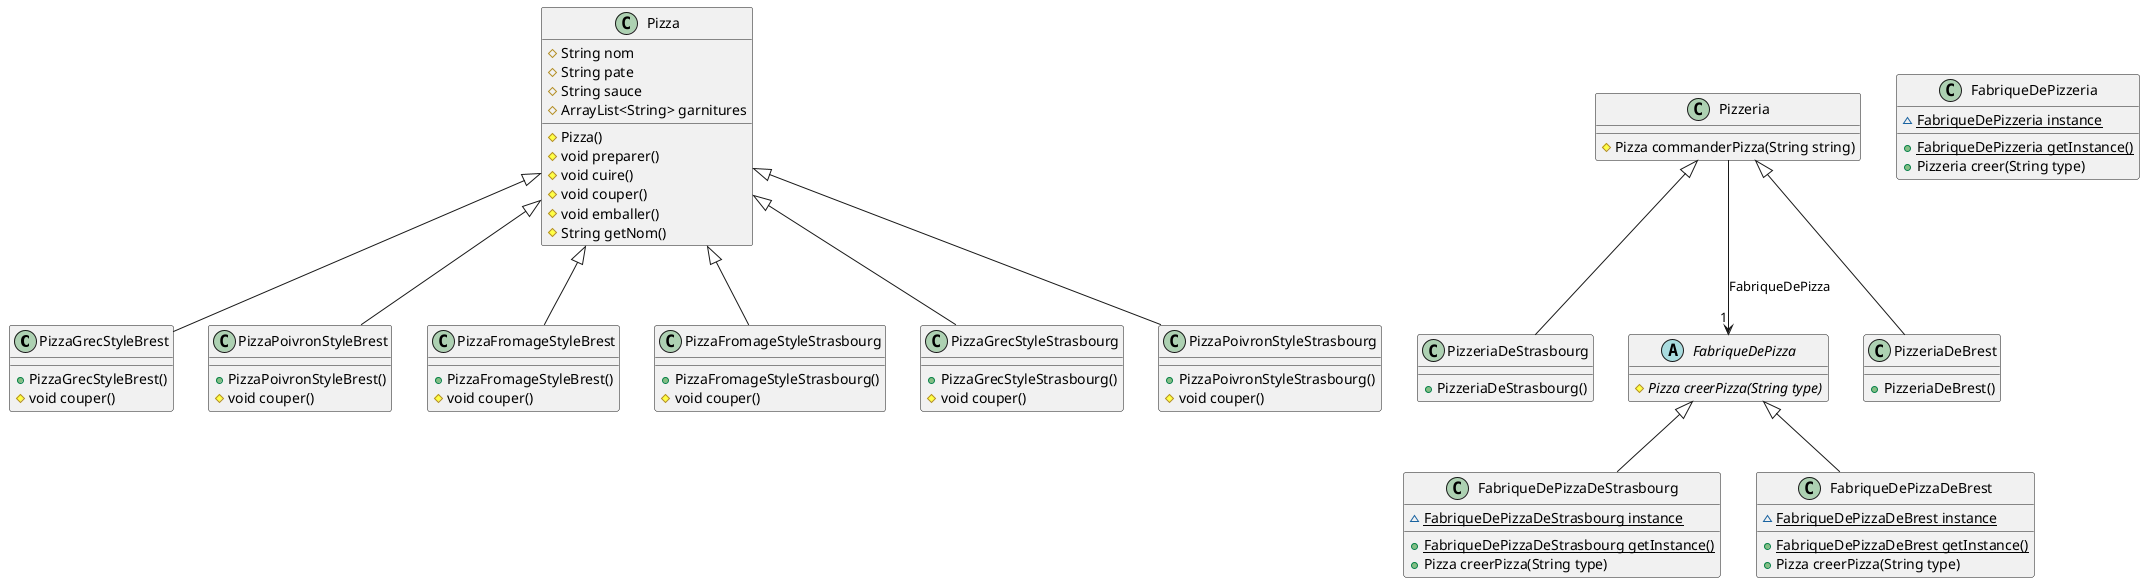 @startuml
class PizzaGrecStyleBrest [[java:tp3.PizzaGrecStyleBrest]] {
	+PizzaGrecStyleBrest()
	#void couper()
}
class Pizza [[java:tp3.Pizza]] {
}
Pizza <|-- PizzaGrecStyleBrest
class PizzeriaDeStrasbourg [[java:tp3.PizzeriaDeStrasbourg]] {
	+PizzeriaDeStrasbourg()
}
class Pizzeria [[java:tp3.Pizzeria]] {
}
Pizzeria <|-- PizzeriaDeStrasbourg
class PizzaPoivronStyleBrest [[java:tp3.PizzaPoivronStyleBrest]] {
	+PizzaPoivronStyleBrest()
	#void couper()
}
class Pizza [[java:tp3.Pizza]] {
}
Pizza <|-- PizzaPoivronStyleBrest
class FabriqueDePizzaDeStrasbourg [[java:tp3.FabriqueDePizzaDeStrasbourg]] {
	~{static}FabriqueDePizzaDeStrasbourg instance
	+{static}FabriqueDePizzaDeStrasbourg getInstance()
	+Pizza creerPizza(String type)
}
class FabriqueDePizza [[java:tp3.FabriqueDePizza]] {
}
FabriqueDePizza <|-- FabriqueDePizzaDeStrasbourg
class FabriqueDePizzaDeBrest [[java:tp3.FabriqueDePizzaDeBrest]] {
	~{static}FabriqueDePizzaDeBrest instance
	+{static}FabriqueDePizzaDeBrest getInstance()
	+Pizza creerPizza(String type)
}
class FabriqueDePizza [[java:tp3.FabriqueDePizza]] {
}
FabriqueDePizza <|-- FabriqueDePizzaDeBrest
abstract class Pizzeria [[java:tp3.Pizzeria]] {
	#Pizza commanderPizza(String string)
}
class FabriqueDePizza [[java:tp3.FabriqueDePizza]] {
}
Pizzeria --> "1" FabriqueDePizza : FabriqueDePizza
class PizzaFromageStyleBrest [[java:tp3.PizzaFromageStyleBrest]] {
	+PizzaFromageStyleBrest()
	#void couper()
}
class Pizza [[java:tp3.Pizza]] {
}
Pizza <|-- PizzaFromageStyleBrest
abstract class FabriqueDePizza [[java:tp3.FabriqueDePizza]] {
	#{abstract}Pizza creerPizza(String type)
}
class FabriqueDePizzeria [[java:tp3.FabriqueDePizzeria]] {
	~{static}FabriqueDePizzeria instance
	+{static}FabriqueDePizzeria getInstance()
	+Pizzeria creer(String type)
}
class PizzaFromageStyleStrasbourg [[java:tp3.PizzaFromageStyleStrasbourg]] {
	+PizzaFromageStyleStrasbourg()
	#void couper()
}
class Pizza [[java:tp3.Pizza]] {
}
Pizza <|-- PizzaFromageStyleStrasbourg
class PizzeriaDeBrest [[java:tp3.PizzeriaDeBrest]] {
	+PizzeriaDeBrest()
}
class Pizzeria [[java:tp3.Pizzeria]] {
}
Pizzeria <|-- PizzeriaDeBrest
abstract class Pizza [[java:tp3.Pizza]] {
	#String nom
	#String pate
	#String sauce
	#ArrayList<String> garnitures
	#Pizza()
	#void preparer()
	#void cuire()
	#void couper()
	#void emballer()
	#String getNom()
}
class PizzaGrecStyleStrasbourg [[java:tp3.PizzaGrecStyleStrasbourg]] {
	+PizzaGrecStyleStrasbourg()
	#void couper()
}
class Pizza [[java:tp3.Pizza]] {
}
Pizza <|-- PizzaGrecStyleStrasbourg
class PizzaPoivronStyleStrasbourg [[java:tp3.PizzaPoivronStyleStrasbourg]] {
	+PizzaPoivronStyleStrasbourg()
	#void couper()
}
class Pizza [[java:tp3.Pizza]] {
}
Pizza <|-- PizzaPoivronStyleStrasbourg
@enduml